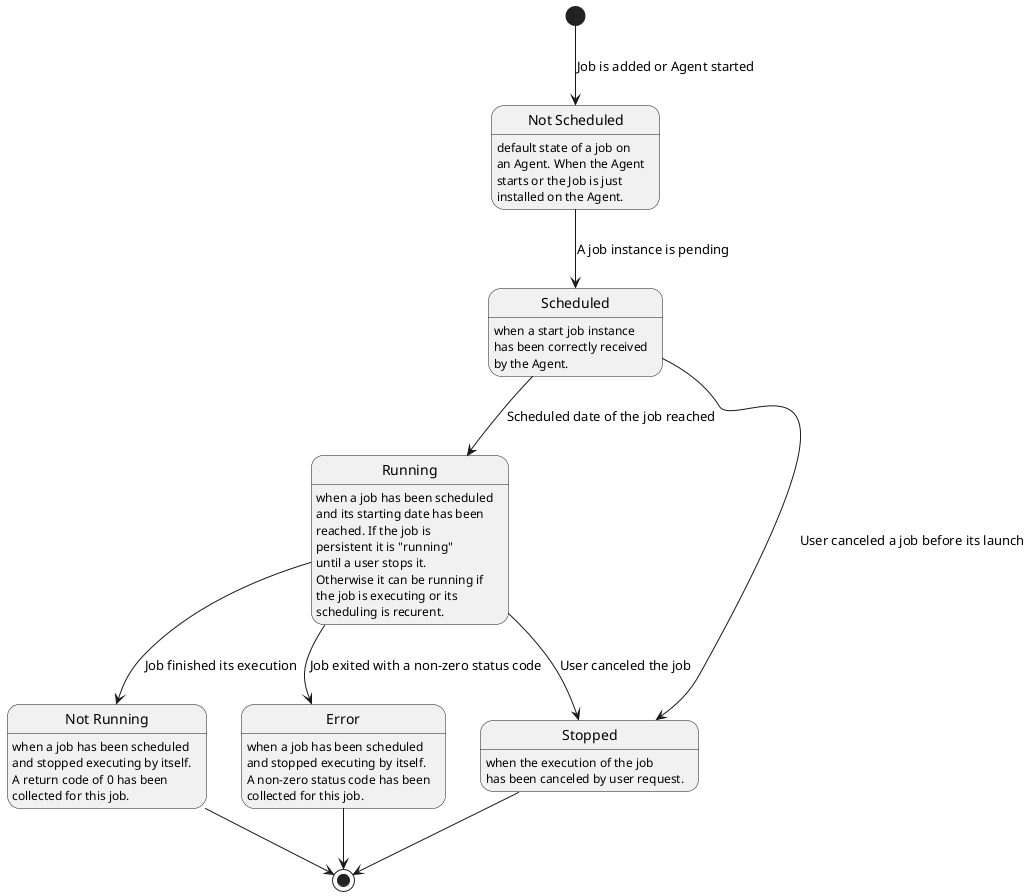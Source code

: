 @startuml

state "Not Scheduled" as NotScheduled
NotScheduled : default state of a job on
NotScheduled : an Agent. When the Agent
NotScheduled : starts or the Job is just
NotScheduled : installed on the Agent.

state Scheduled
Scheduled : when a start job instance
Scheduled : has been correctly received
Scheduled : by the Agent.

state Running
Running : when a job has been scheduled
Running : and its starting date has been
Running : reached. If the job is
Running : persistent it is "running"
Running : until a user stops it.
Running : Otherwise it can be running if
Running : the job is executing or its
Running : scheduling is recurent.

state "Not Running" as NotRunning
NotRunning : when a job has been scheduled
NotRunning : and stopped executing by itself.
NotRunning : A return code of 0 has been
NotRunning : collected for this job.

state Error
Error : when a job has been scheduled
Error : and stopped executing by itself.
Error : A non-zero status code has been
Error : collected for this job.

state Stopped
Stopped : when the execution of the job
Stopped : has been canceled by user request.


[*] --> NotScheduled : Job is added or Agent started
NotScheduled --> Scheduled : A job instance is pending
Scheduled --> Stopped : User canceled a job before its launch
Scheduled --> Running : Scheduled date of the job reached
Running --> Stopped : User canceled the job
Running --> NotRunning : Job finished its execution
Running --> Error : Job exited with a non-zero status code

Stopped --> [*]
NotRunning --> [*]
Error --> [*]

@enduml
